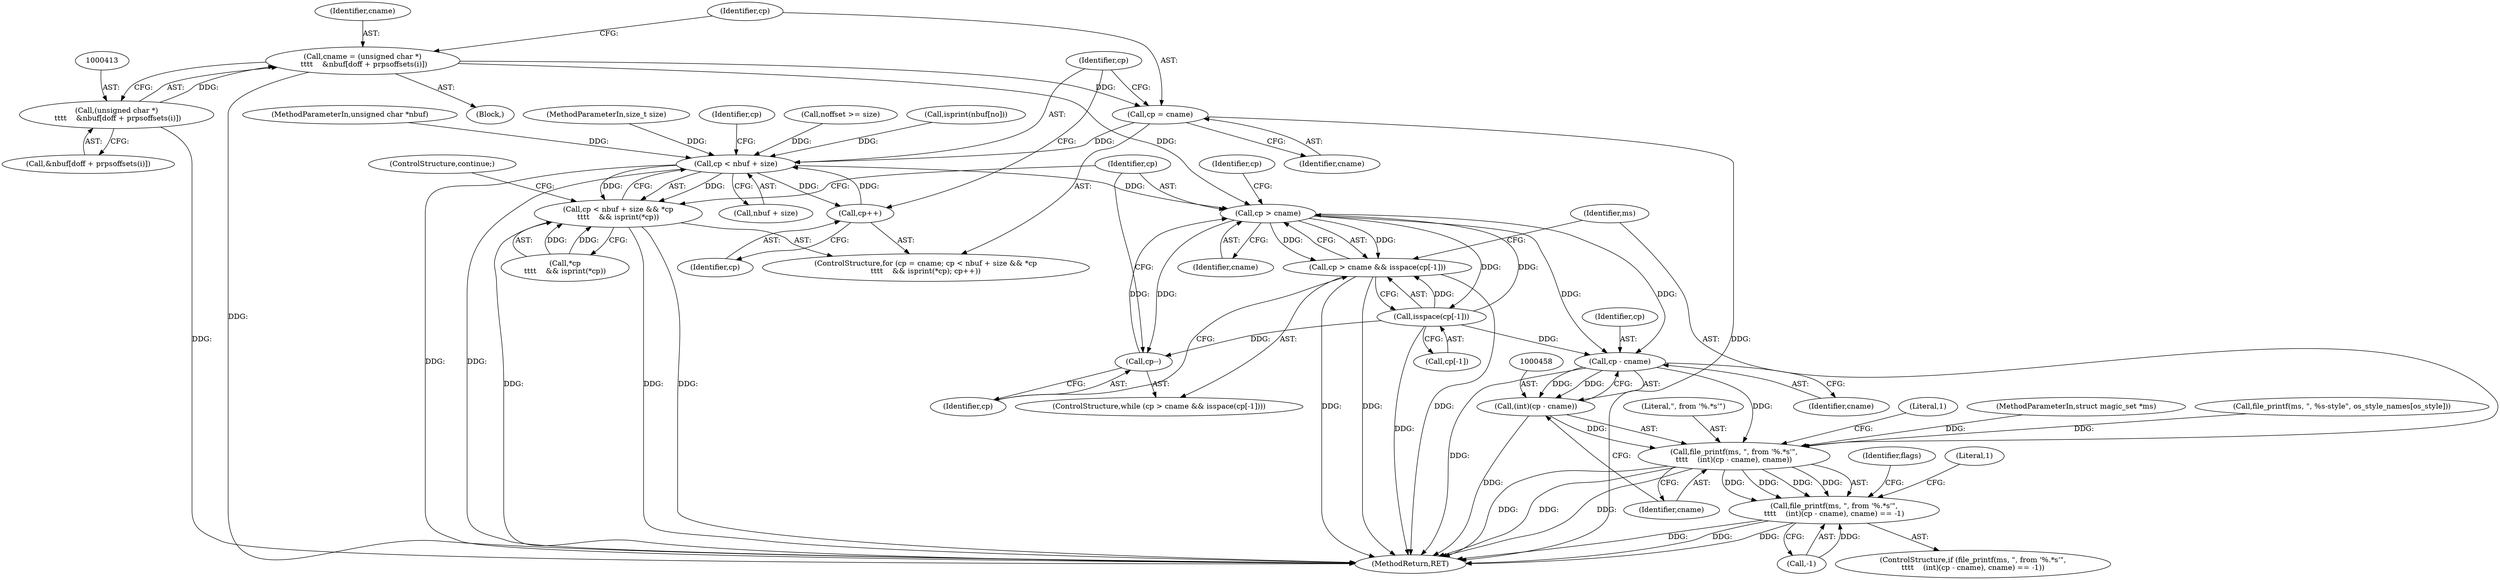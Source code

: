 digraph "0_file_a642587a9c9e2dd7feacdf513c3643ce26ad3c22@pointer" {
"1000422" [label="(Call,cp = cname)"];
"1000410" [label="(Call,cname = (unsigned char *)\n \t\t\t\t    &nbuf[doff + prpsoffsets(i)])"];
"1000412" [label="(Call,(unsigned char *)\n \t\t\t\t    &nbuf[doff + prpsoffsets(i)])"];
"1000426" [label="(Call,cp < nbuf + size)"];
"1000425" [label="(Call,cp < nbuf + size && *cp\n\t\t\t\t    && isprint(*cp))"];
"1000437" [label="(Call,cp++)"];
"1000442" [label="(Call,cp > cname)"];
"1000441" [label="(Call,cp > cname && isspace(cp[-1]))"];
"1000445" [label="(Call,isspace(cp[-1]))"];
"1000450" [label="(Call,cp--)"];
"1000459" [label="(Call,cp - cname)"];
"1000457" [label="(Call,(int)(cp - cname))"];
"1000454" [label="(Call,file_printf(ms, \", from '%.*s'\",\n\t\t\t\t    (int)(cp - cname), cname))"];
"1000453" [label="(Call,file_printf(ms, \", from '%.*s'\",\n\t\t\t\t    (int)(cp - cname), cname) == -1)"];
"1000439" [label="(ControlStructure,continue;)"];
"1000444" [label="(Identifier,cname)"];
"1000437" [label="(Call,cp++)"];
"1000445" [label="(Call,isspace(cp[-1]))"];
"1000464" [label="(Literal,1)"];
"1000427" [label="(Identifier,cp)"];
"1000462" [label="(Identifier,cname)"];
"1000401" [label="(Call,isprint(nbuf[no]))"];
"1000411" [label="(Identifier,cname)"];
"1000424" [label="(Identifier,cname)"];
"1000422" [label="(Call,cp = cname)"];
"1000446" [label="(Call,cp[-1])"];
"1000111" [label="(MethodParameterIn,unsigned char *nbuf)"];
"1000414" [label="(Call,&nbuf[doff + prpsoffsets(i)])"];
"1000443" [label="(Identifier,cp)"];
"1000110" [label="(MethodParameterIn,struct magic_set *ms)"];
"1000453" [label="(Call,file_printf(ms, \", from '%.*s'\",\n\t\t\t\t    (int)(cp - cname), cname) == -1)"];
"1000466" [label="(Literal,1)"];
"1000119" [label="(MethodParameterIn,size_t size)"];
"1000290" [label="(Block,)"];
"1000457" [label="(Call,(int)(cp - cname))"];
"1000216" [label="(Call,file_printf(ms, \", %s-style\", os_style_names[os_style]))"];
"1000477" [label="(MethodReturn,RET)"];
"1000460" [label="(Identifier,cp)"];
"1000441" [label="(Call,cp > cname && isspace(cp[-1]))"];
"1000452" [label="(ControlStructure,if (file_printf(ms, \", from '%.*s'\",\n\t\t\t\t    (int)(cp - cname), cname) == -1))"];
"1000410" [label="(Call,cname = (unsigned char *)\n \t\t\t\t    &nbuf[doff + prpsoffsets(i)])"];
"1000461" [label="(Identifier,cname)"];
"1000421" [label="(ControlStructure,for (cp = cname; cp < nbuf + size && *cp\n\t\t\t\t    && isprint(*cp); cp++))"];
"1000433" [label="(Identifier,cp)"];
"1000322" [label="(Call,noffset >= size)"];
"1000423" [label="(Identifier,cp)"];
"1000451" [label="(Identifier,cp)"];
"1000428" [label="(Call,nbuf + size)"];
"1000426" [label="(Call,cp < nbuf + size)"];
"1000454" [label="(Call,file_printf(ms, \", from '%.*s'\",\n\t\t\t\t    (int)(cp - cname), cname))"];
"1000450" [label="(Call,cp--)"];
"1000438" [label="(Identifier,cp)"];
"1000463" [label="(Call,-1)"];
"1000412" [label="(Call,(unsigned char *)\n \t\t\t\t    &nbuf[doff + prpsoffsets(i)])"];
"1000440" [label="(ControlStructure,while (cp > cname && isspace(cp[-1])))"];
"1000455" [label="(Identifier,ms)"];
"1000447" [label="(Identifier,cp)"];
"1000469" [label="(Identifier,flags)"];
"1000431" [label="(Call,*cp\n\t\t\t\t    && isprint(*cp))"];
"1000459" [label="(Call,cp - cname)"];
"1000442" [label="(Call,cp > cname)"];
"1000456" [label="(Literal,\", from '%.*s'\")"];
"1000425" [label="(Call,cp < nbuf + size && *cp\n\t\t\t\t    && isprint(*cp))"];
"1000422" -> "1000421"  [label="AST: "];
"1000422" -> "1000424"  [label="CFG: "];
"1000423" -> "1000422"  [label="AST: "];
"1000424" -> "1000422"  [label="AST: "];
"1000427" -> "1000422"  [label="CFG: "];
"1000422" -> "1000477"  [label="DDG: "];
"1000410" -> "1000422"  [label="DDG: "];
"1000422" -> "1000426"  [label="DDG: "];
"1000410" -> "1000290"  [label="AST: "];
"1000410" -> "1000412"  [label="CFG: "];
"1000411" -> "1000410"  [label="AST: "];
"1000412" -> "1000410"  [label="AST: "];
"1000423" -> "1000410"  [label="CFG: "];
"1000410" -> "1000477"  [label="DDG: "];
"1000412" -> "1000410"  [label="DDG: "];
"1000410" -> "1000442"  [label="DDG: "];
"1000412" -> "1000414"  [label="CFG: "];
"1000413" -> "1000412"  [label="AST: "];
"1000414" -> "1000412"  [label="AST: "];
"1000412" -> "1000477"  [label="DDG: "];
"1000426" -> "1000425"  [label="AST: "];
"1000426" -> "1000428"  [label="CFG: "];
"1000427" -> "1000426"  [label="AST: "];
"1000428" -> "1000426"  [label="AST: "];
"1000433" -> "1000426"  [label="CFG: "];
"1000425" -> "1000426"  [label="CFG: "];
"1000426" -> "1000477"  [label="DDG: "];
"1000426" -> "1000477"  [label="DDG: "];
"1000426" -> "1000425"  [label="DDG: "];
"1000426" -> "1000425"  [label="DDG: "];
"1000437" -> "1000426"  [label="DDG: "];
"1000401" -> "1000426"  [label="DDG: "];
"1000111" -> "1000426"  [label="DDG: "];
"1000322" -> "1000426"  [label="DDG: "];
"1000119" -> "1000426"  [label="DDG: "];
"1000426" -> "1000437"  [label="DDG: "];
"1000426" -> "1000442"  [label="DDG: "];
"1000425" -> "1000421"  [label="AST: "];
"1000425" -> "1000431"  [label="CFG: "];
"1000431" -> "1000425"  [label="AST: "];
"1000439" -> "1000425"  [label="CFG: "];
"1000443" -> "1000425"  [label="CFG: "];
"1000425" -> "1000477"  [label="DDG: "];
"1000425" -> "1000477"  [label="DDG: "];
"1000425" -> "1000477"  [label="DDG: "];
"1000431" -> "1000425"  [label="DDG: "];
"1000431" -> "1000425"  [label="DDG: "];
"1000437" -> "1000421"  [label="AST: "];
"1000437" -> "1000438"  [label="CFG: "];
"1000438" -> "1000437"  [label="AST: "];
"1000427" -> "1000437"  [label="CFG: "];
"1000442" -> "1000441"  [label="AST: "];
"1000442" -> "1000444"  [label="CFG: "];
"1000443" -> "1000442"  [label="AST: "];
"1000444" -> "1000442"  [label="AST: "];
"1000447" -> "1000442"  [label="CFG: "];
"1000441" -> "1000442"  [label="CFG: "];
"1000442" -> "1000441"  [label="DDG: "];
"1000442" -> "1000441"  [label="DDG: "];
"1000445" -> "1000442"  [label="DDG: "];
"1000450" -> "1000442"  [label="DDG: "];
"1000442" -> "1000445"  [label="DDG: "];
"1000442" -> "1000450"  [label="DDG: "];
"1000442" -> "1000459"  [label="DDG: "];
"1000442" -> "1000459"  [label="DDG: "];
"1000441" -> "1000440"  [label="AST: "];
"1000441" -> "1000445"  [label="CFG: "];
"1000445" -> "1000441"  [label="AST: "];
"1000451" -> "1000441"  [label="CFG: "];
"1000455" -> "1000441"  [label="CFG: "];
"1000441" -> "1000477"  [label="DDG: "];
"1000441" -> "1000477"  [label="DDG: "];
"1000441" -> "1000477"  [label="DDG: "];
"1000445" -> "1000441"  [label="DDG: "];
"1000445" -> "1000446"  [label="CFG: "];
"1000446" -> "1000445"  [label="AST: "];
"1000445" -> "1000477"  [label="DDG: "];
"1000445" -> "1000450"  [label="DDG: "];
"1000445" -> "1000459"  [label="DDG: "];
"1000450" -> "1000440"  [label="AST: "];
"1000450" -> "1000451"  [label="CFG: "];
"1000451" -> "1000450"  [label="AST: "];
"1000443" -> "1000450"  [label="CFG: "];
"1000459" -> "1000457"  [label="AST: "];
"1000459" -> "1000461"  [label="CFG: "];
"1000460" -> "1000459"  [label="AST: "];
"1000461" -> "1000459"  [label="AST: "];
"1000457" -> "1000459"  [label="CFG: "];
"1000459" -> "1000477"  [label="DDG: "];
"1000459" -> "1000457"  [label="DDG: "];
"1000459" -> "1000457"  [label="DDG: "];
"1000459" -> "1000454"  [label="DDG: "];
"1000457" -> "1000454"  [label="AST: "];
"1000458" -> "1000457"  [label="AST: "];
"1000462" -> "1000457"  [label="CFG: "];
"1000457" -> "1000477"  [label="DDG: "];
"1000457" -> "1000454"  [label="DDG: "];
"1000454" -> "1000453"  [label="AST: "];
"1000454" -> "1000462"  [label="CFG: "];
"1000455" -> "1000454"  [label="AST: "];
"1000456" -> "1000454"  [label="AST: "];
"1000462" -> "1000454"  [label="AST: "];
"1000464" -> "1000454"  [label="CFG: "];
"1000454" -> "1000477"  [label="DDG: "];
"1000454" -> "1000477"  [label="DDG: "];
"1000454" -> "1000477"  [label="DDG: "];
"1000454" -> "1000453"  [label="DDG: "];
"1000454" -> "1000453"  [label="DDG: "];
"1000454" -> "1000453"  [label="DDG: "];
"1000454" -> "1000453"  [label="DDG: "];
"1000216" -> "1000454"  [label="DDG: "];
"1000110" -> "1000454"  [label="DDG: "];
"1000453" -> "1000452"  [label="AST: "];
"1000453" -> "1000463"  [label="CFG: "];
"1000463" -> "1000453"  [label="AST: "];
"1000466" -> "1000453"  [label="CFG: "];
"1000469" -> "1000453"  [label="CFG: "];
"1000453" -> "1000477"  [label="DDG: "];
"1000453" -> "1000477"  [label="DDG: "];
"1000453" -> "1000477"  [label="DDG: "];
"1000463" -> "1000453"  [label="DDG: "];
}
